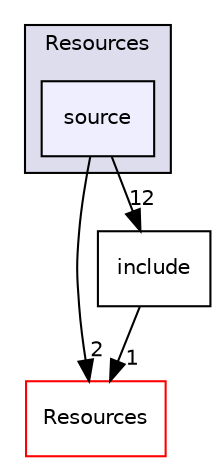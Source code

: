 digraph "source" {
  compound=true
  node [ fontsize="10", fontname="Helvetica"];
  edge [ labelfontsize="10", labelfontname="Helvetica"];
  subgraph clusterdir_5d7c6f6db18e60e39633f445f8be697c {
    graph [ bgcolor="#ddddee", pencolor="black", label="Resources" fontname="Helvetica", fontsize="10", URL="dir_5d7c6f6db18e60e39633f445f8be697c.html"]
  dir_0912d7e9647d620175d4530d18abb718 [shape=box, label="source", style="filled", fillcolor="#eeeeff", pencolor="black", URL="dir_0912d7e9647d620175d4530d18abb718.html"];
  }
  dir_bde32bf976401edbce144c1ca78437b0 [shape=box label="Resources" fillcolor="white" style="filled" color="red" URL="dir_bde32bf976401edbce144c1ca78437b0.html"];
  dir_fdbb26d364adda535ca8980b8f553b87 [shape=box label="include" URL="dir_fdbb26d364adda535ca8980b8f553b87.html"];
  dir_0912d7e9647d620175d4530d18abb718->dir_bde32bf976401edbce144c1ca78437b0 [headlabel="2", labeldistance=1.5 headhref="dir_000021_000019.html"];
  dir_0912d7e9647d620175d4530d18abb718->dir_fdbb26d364adda535ca8980b8f553b87 [headlabel="12", labeldistance=1.5 headhref="dir_000021_000018.html"];
  dir_fdbb26d364adda535ca8980b8f553b87->dir_bde32bf976401edbce144c1ca78437b0 [headlabel="1", labeldistance=1.5 headhref="dir_000018_000019.html"];
}
